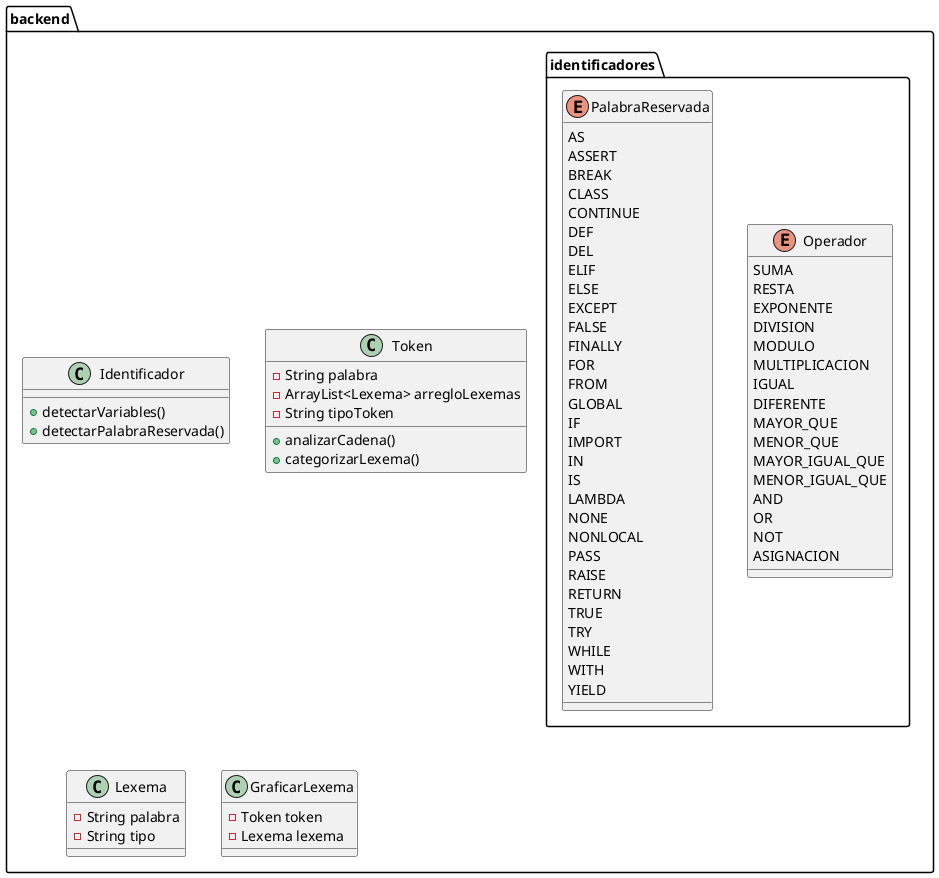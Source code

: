 @startuml diagrama_de_clases
package backend {
    class Identificador {
        + detectarVariables()
        + detectarPalabraReservada()

    }

    class Token {
        - String palabra
        - ArrayList<Lexema> arregloLexemas
        - String tipoToken
        + analizarCadena()
        + categorizarLexema()
    }

    class Lexema {
        - String palabra
        - String tipo
    }

    class GraficarLexema {
        - Token token
        - Lexema lexema
    }

    package identificadores {
        enum Operador {
            SUMA
            RESTA
            EXPONENTE
            DIVISION
            MODULO
            MULTIPLICACION
            IGUAL
            DIFERENTE
            MAYOR_QUE
            MENOR_QUE
            MAYOR_IGUAL_QUE
            MENOR_IGUAL_QUE
            AND
            OR
            NOT
            ASIGNACION
        }

        enum PalabraReservada {
            AS
            ASSERT
            BREAK
            CLASS
            CONTINUE
            DEF
            DEL
            ELIF
            ELSE
            EXCEPT
            FALSE
            FINALLY
            FOR
            FROM
            GLOBAL
            IF
            IMPORT
            IN
            IS
            LAMBDA
            NONE
            NONLOCAL
            PASS
            RAISE
            RETURN
            TRUE
            TRY
            WHILE
            WITH
            YIELD

        }

        @enduml